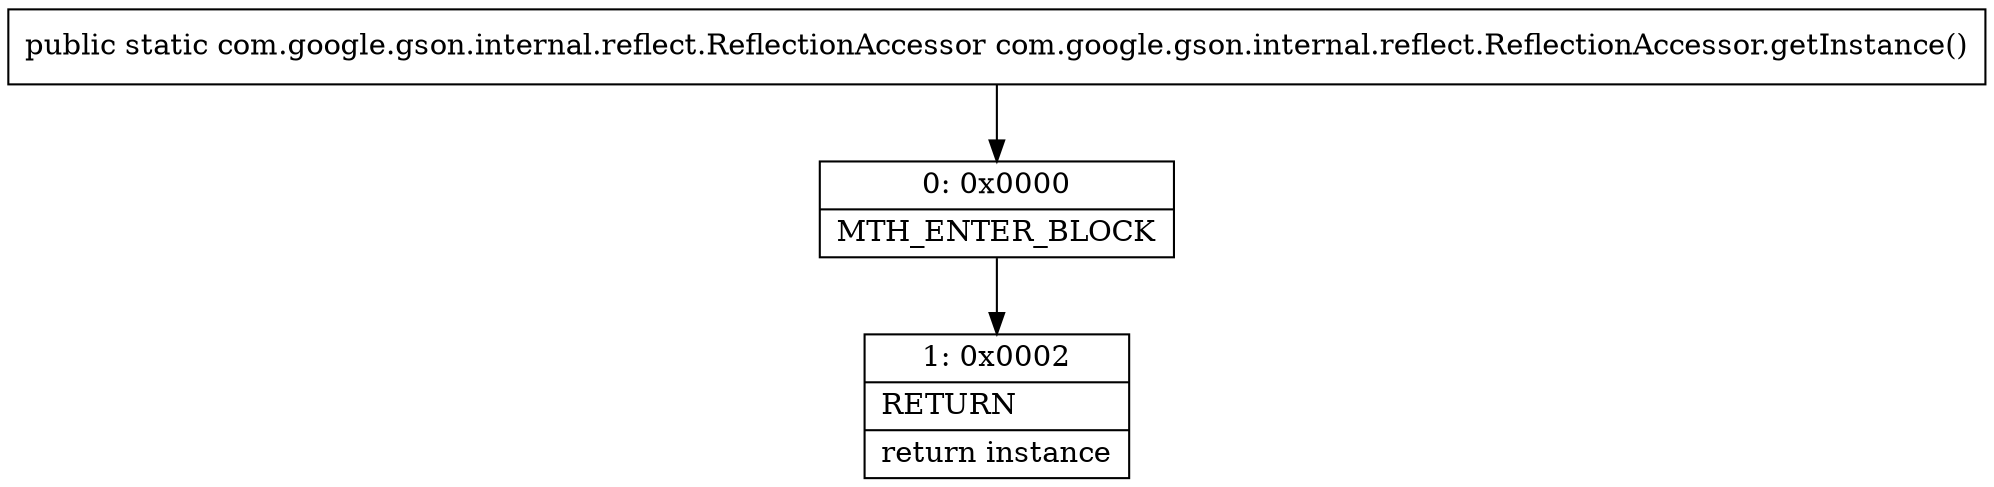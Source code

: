 digraph "CFG forcom.google.gson.internal.reflect.ReflectionAccessor.getInstance()Lcom\/google\/gson\/internal\/reflect\/ReflectionAccessor;" {
Node_0 [shape=record,label="{0\:\ 0x0000|MTH_ENTER_BLOCK\l}"];
Node_1 [shape=record,label="{1\:\ 0x0002|RETURN\l|return instance\l}"];
MethodNode[shape=record,label="{public static com.google.gson.internal.reflect.ReflectionAccessor com.google.gson.internal.reflect.ReflectionAccessor.getInstance() }"];
MethodNode -> Node_0;
Node_0 -> Node_1;
}

